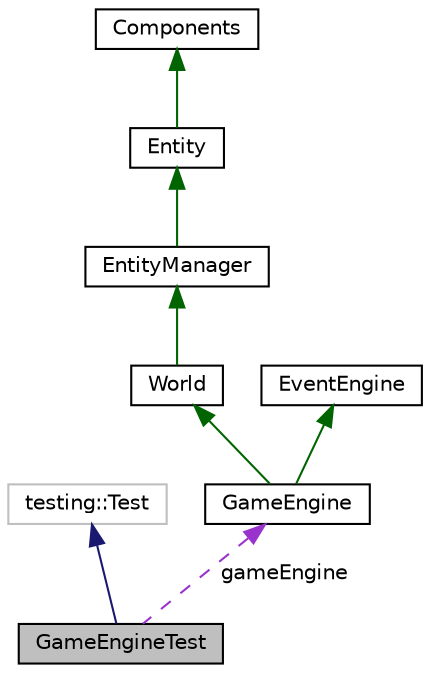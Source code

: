 digraph "GameEngineTest"
{
 // LATEX_PDF_SIZE
  edge [fontname="Helvetica",fontsize="10",labelfontname="Helvetica",labelfontsize="10"];
  node [fontname="Helvetica",fontsize="10",shape=record];
  Node1 [label="GameEngineTest",height=0.2,width=0.4,color="black", fillcolor="grey75", style="filled", fontcolor="black",tooltip=" "];
  Node2 -> Node1 [dir="back",color="midnightblue",fontsize="10",style="solid",fontname="Helvetica"];
  Node2 [label="testing::Test",height=0.2,width=0.4,color="grey75", fillcolor="white", style="filled",tooltip=" "];
  Node3 -> Node1 [dir="back",color="darkorchid3",fontsize="10",style="dashed",label=" gameEngine" ,fontname="Helvetica"];
  Node3 [label="GameEngine",height=0.2,width=0.4,color="black", fillcolor="white", style="filled",URL="$df/d8d/classGameEngine.html",tooltip="GameEngine class: GameEngine is a class that represents the game engine."];
  Node4 -> Node3 [dir="back",color="darkgreen",fontsize="10",style="solid",fontname="Helvetica"];
  Node4 [label="World",height=0.2,width=0.4,color="black", fillcolor="white", style="filled",URL="$d6/d39/classWorld.html",tooltip="World class: World is a class that represents the world of the game."];
  Node5 -> Node4 [dir="back",color="darkgreen",fontsize="10",style="solid",fontname="Helvetica"];
  Node5 [label="EntityManager",height=0.2,width=0.4,color="black", fillcolor="white", style="filled",URL="$dd/d5f/classEntityManager.html",tooltip=" "];
  Node6 -> Node5 [dir="back",color="darkgreen",fontsize="10",style="solid",fontname="Helvetica"];
  Node6 [label="Entity",height=0.2,width=0.4,color="black", fillcolor="white", style="filled",URL="$da/d61/classEntity.html",tooltip="Entity class: Entity is a class that represents an entity in the game."];
  Node7 -> Node6 [dir="back",color="darkgreen",fontsize="10",style="solid",fontname="Helvetica"];
  Node7 [label="Components",height=0.2,width=0.4,color="black", fillcolor="white", style="filled",URL="$db/d46/classComponents.html",tooltip="Components class: Components is a class that represents a component in the game."];
  Node8 -> Node3 [dir="back",color="darkgreen",fontsize="10",style="solid",fontname="Helvetica"];
  Node8 [label="EventEngine",height=0.2,width=0.4,color="black", fillcolor="white", style="filled",URL="$d4/d2e/classEventEngine.html",tooltip="EventEngine class: EventEngine is a class that represents the event engine of the game."];
}
